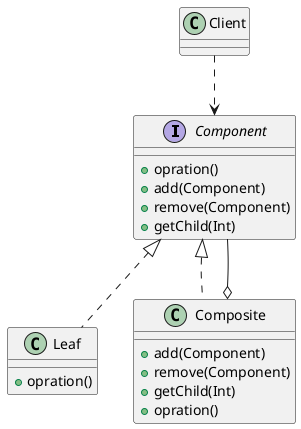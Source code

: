 @startuml
'https://plantuml.com/class-diagram

interface Component{
+opration()
+add(Component)
+remove(Component)
+getChild(Int)
}
class Leaf{
+opration()
}
class Composite{
+add(Component)
+remove(Component)
+getChild(Int)
+opration()
}

Component <|.. Leaf
Component <|.. Composite
Composite o-- Component

Client ..> Component

@enduml